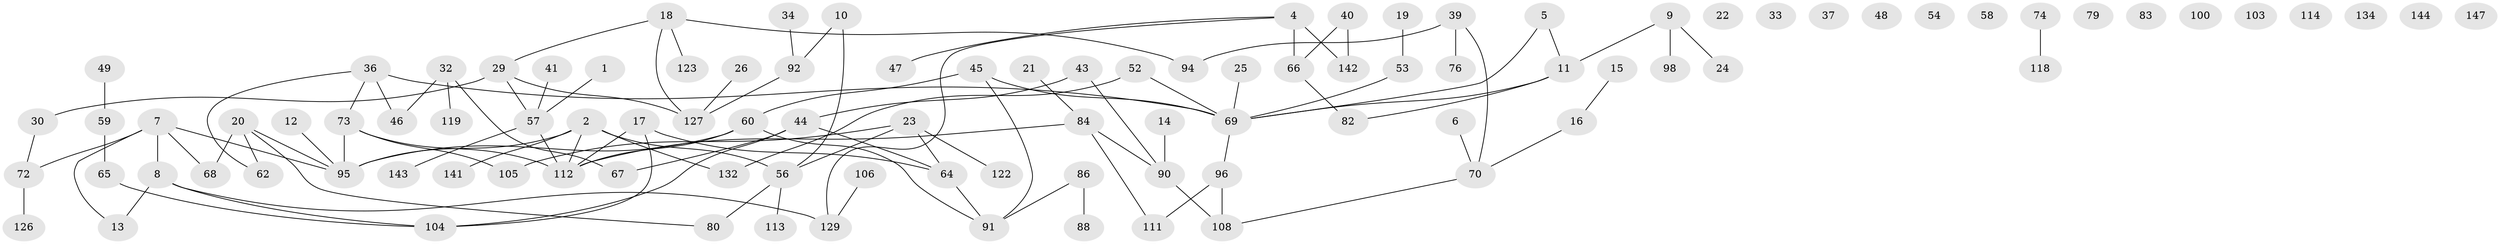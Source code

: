 // original degree distribution, {1: 0.2653061224489796, 3: 0.22448979591836735, 2: 0.2789115646258503, 4: 0.12244897959183673, 0: 0.08163265306122448, 5: 0.013605442176870748, 6: 0.013605442176870748}
// Generated by graph-tools (version 1.1) at 2025/41/03/06/25 10:41:21]
// undirected, 100 vertices, 109 edges
graph export_dot {
graph [start="1"]
  node [color=gray90,style=filled];
  1 [super="+3"];
  2 [super="+28"];
  4 [super="+131"];
  5 [super="+50"];
  6 [super="+35"];
  7 [super="+130"];
  8 [super="+89"];
  9 [super="+78"];
  10 [super="+137"];
  11 [super="+109"];
  12 [super="+121"];
  13 [super="+71"];
  14;
  15;
  16;
  17 [super="+61"];
  18;
  19 [super="+31"];
  20 [super="+55"];
  21;
  22;
  23 [super="+27"];
  24;
  25;
  26 [super="+139"];
  29 [super="+146"];
  30 [super="+138"];
  32 [super="+38"];
  33;
  34 [super="+51"];
  36 [super="+93"];
  37;
  39 [super="+81"];
  40 [super="+75"];
  41 [super="+42"];
  43;
  44 [super="+125"];
  45;
  46;
  47;
  48;
  49;
  52 [super="+110"];
  53 [super="+117"];
  54;
  56 [super="+140"];
  57 [super="+77"];
  58;
  59 [super="+87"];
  60 [super="+115"];
  62 [super="+63"];
  64;
  65;
  66 [super="+116"];
  67;
  68;
  69 [super="+99"];
  70 [super="+107"];
  72;
  73 [super="+85"];
  74;
  76;
  79;
  80 [super="+101"];
  82;
  83;
  84 [super="+97"];
  86 [super="+102"];
  88;
  90 [super="+120"];
  91;
  92;
  94;
  95;
  96;
  98;
  100;
  103 [super="+124"];
  104;
  105;
  106 [super="+136"];
  108;
  111;
  112 [super="+133"];
  113;
  114 [super="+145"];
  118;
  119;
  122;
  123;
  126 [super="+128"];
  127 [super="+135"];
  129;
  132;
  134;
  141;
  142;
  143;
  144;
  147;
  1 -- 57;
  2 -- 56;
  2 -- 112;
  2 -- 132;
  2 -- 141;
  2 -- 95;
  4 -- 47;
  4 -- 142;
  4 -- 129;
  4 -- 66 [weight=2];
  5 -- 11;
  5 -- 69;
  6 -- 70;
  7 -- 68;
  7 -- 72;
  7 -- 13;
  7 -- 95;
  7 -- 8;
  8 -- 104;
  8 -- 13;
  8 -- 129;
  9 -- 11;
  9 -- 98;
  9 -- 24;
  10 -- 56;
  10 -- 92;
  11 -- 82;
  11 -- 69;
  12 -- 95;
  14 -- 90;
  15 -- 16;
  16 -- 70;
  17 -- 64;
  17 -- 112;
  17 -- 104;
  18 -- 29;
  18 -- 94;
  18 -- 123;
  18 -- 127;
  19 -- 53;
  20 -- 68;
  20 -- 80;
  20 -- 95;
  20 -- 62;
  21 -- 84;
  23 -- 64;
  23 -- 122;
  23 -- 105;
  23 -- 56;
  25 -- 69;
  26 -- 127;
  29 -- 30;
  29 -- 57;
  29 -- 127;
  30 -- 72;
  32 -- 67;
  32 -- 119;
  32 -- 46;
  34 -- 92;
  36 -- 46;
  36 -- 62;
  36 -- 73;
  36 -- 69;
  39 -- 76;
  39 -- 94;
  39 -- 70;
  40 -- 66;
  40 -- 142;
  41 -- 57;
  43 -- 44;
  43 -- 90;
  44 -- 64;
  44 -- 67;
  44 -- 104;
  45 -- 91;
  45 -- 69;
  45 -- 60;
  49 -- 59;
  52 -- 132;
  52 -- 69;
  53 -- 69;
  56 -- 80;
  56 -- 113;
  57 -- 143;
  57 -- 112;
  59 -- 65;
  60 -- 91;
  60 -- 95;
  60 -- 112;
  64 -- 91;
  65 -- 104;
  66 -- 82;
  69 -- 96;
  70 -- 108;
  72 -- 126;
  73 -- 112;
  73 -- 105;
  73 -- 95;
  74 -- 118;
  84 -- 90;
  84 -- 112;
  84 -- 111;
  86 -- 88;
  86 -- 91;
  90 -- 108;
  92 -- 127;
  96 -- 108;
  96 -- 111;
  106 -- 129;
}
